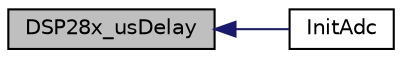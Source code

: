 digraph "DSP28x_usDelay"
{
  edge [fontname="Helvetica",fontsize="10",labelfontname="Helvetica",labelfontsize="10"];
  node [fontname="Helvetica",fontsize="10",shape=record];
  rankdir="LR";
  Node1 [label="DSP28x_usDelay",height=0.2,width=0.4,color="black", fillcolor="grey75", style="filled", fontcolor="black"];
  Node1 -> Node2 [dir="back",color="midnightblue",fontsize="10",style="solid",fontname="Helvetica"];
  Node2 [label="InitAdc",height=0.2,width=0.4,color="black", fillcolor="white", style="filled",URL="$_d_s_p2833x___adc_8c.html#aa7d188f9109e1a343b4774f9d67b9316"];
}
